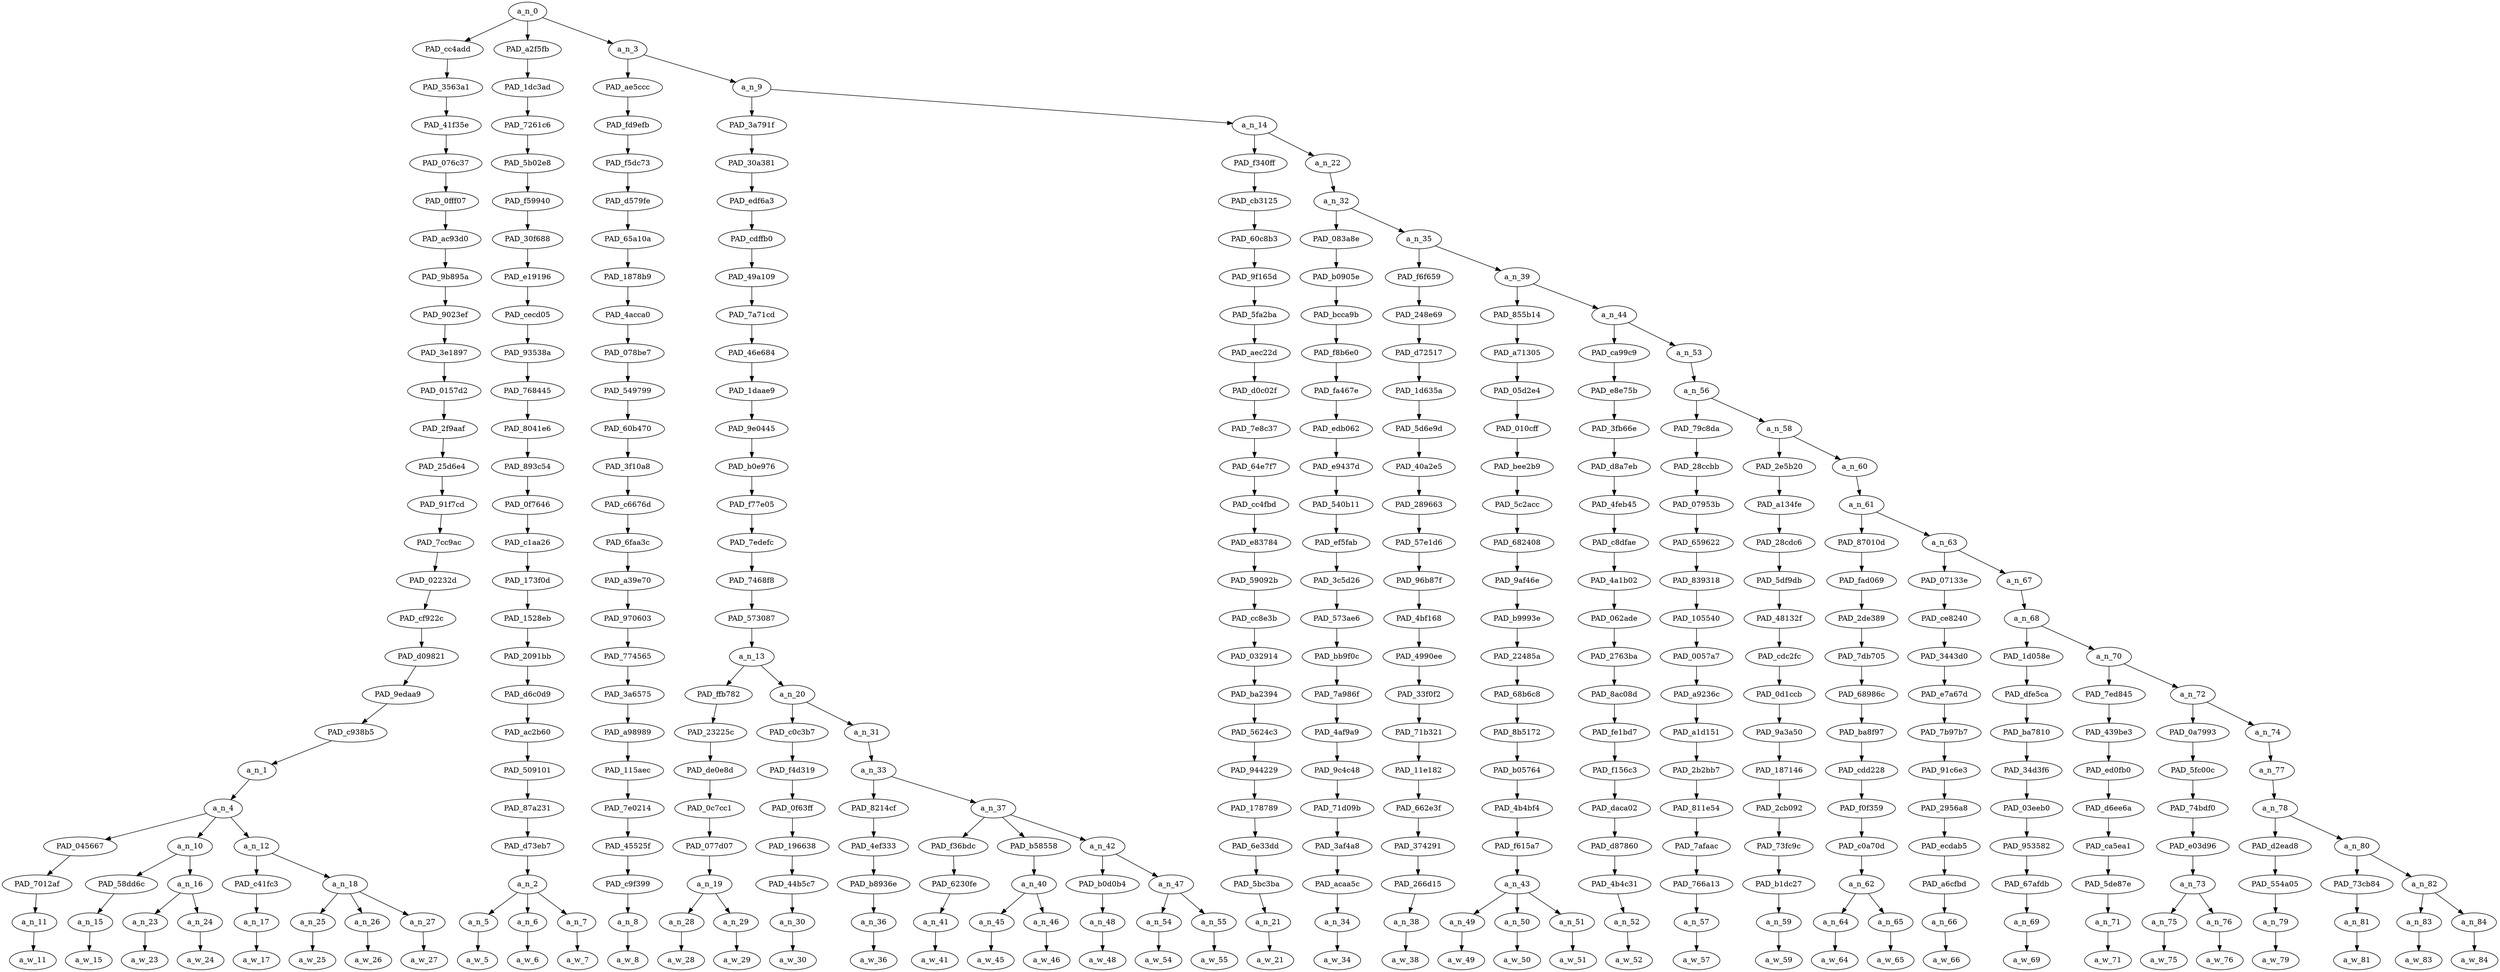 strict digraph "" {
	a_n_0	[div_dir=1,
		index=0,
		level=25,
		pos="8.897217644585504,25!",
		text_span="[0, 1, 2, 3, 4, 5, 6, 7, 8, 9, 10, 11, 12, 13, 14, 15, 16, 17, 18, 19, 20, 21, 22, 23, 24, 25, 26, 27, 28, 29, 30, 31, 32, 33, 34, \
35, 36, 37, 38, 39, 40, 41]",
		value=1.00000001];
	PAD_cc4add	[div_dir=-1,
		index=0,
		level=24,
		pos="2.9166666666666665,24!",
		text_span="[0, 1, 2, 3, 4, 5, 6, 7]",
		value=0.19697648];
	a_n_0 -> PAD_cc4add;
	PAD_a2f5fb	[div_dir=1,
		index=1,
		level=24,
		pos="9.0,24!",
		text_span="[8, 9, 10]",
		value=0.07259971];
	a_n_0 -> PAD_a2f5fb;
	a_n_3	[div_dir=1,
		index=2,
		level=24,
		pos="14.774986267089844,24!",
		text_span="[11, 12, 13, 14, 15, 16, 17, 18, 19, 20, 21, 22, 23, 24, 25, 26, 27, 28, 29, 30, 31, 32, 33, 34, 35, 36, 37, 38, 39, 40, 41]",
		value=0.73029677];
	a_n_0 -> a_n_3;
	PAD_3563a1	[div_dir=-1,
		index=0,
		level=23,
		pos="2.9166666666666665,23!",
		text_span="[0, 1, 2, 3, 4, 5, 6, 7]",
		value=0.19697648];
	PAD_cc4add -> PAD_3563a1;
	PAD_41f35e	[div_dir=-1,
		index=0,
		level=22,
		pos="2.9166666666666665,22!",
		text_span="[0, 1, 2, 3, 4, 5, 6, 7]",
		value=0.19697648];
	PAD_3563a1 -> PAD_41f35e;
	PAD_076c37	[div_dir=-1,
		index=0,
		level=21,
		pos="2.9166666666666665,21!",
		text_span="[0, 1, 2, 3, 4, 5, 6, 7]",
		value=0.19697648];
	PAD_41f35e -> PAD_076c37;
	PAD_0fff07	[div_dir=-1,
		index=0,
		level=20,
		pos="2.9166666666666665,20!",
		text_span="[0, 1, 2, 3, 4, 5, 6, 7]",
		value=0.19697648];
	PAD_076c37 -> PAD_0fff07;
	PAD_ac93d0	[div_dir=-1,
		index=0,
		level=19,
		pos="2.9166666666666665,19!",
		text_span="[0, 1, 2, 3, 4, 5, 6, 7]",
		value=0.19697648];
	PAD_0fff07 -> PAD_ac93d0;
	PAD_9b895a	[div_dir=-1,
		index=0,
		level=18,
		pos="2.9166666666666665,18!",
		text_span="[0, 1, 2, 3, 4, 5, 6, 7]",
		value=0.19697648];
	PAD_ac93d0 -> PAD_9b895a;
	PAD_9023ef	[div_dir=-1,
		index=0,
		level=17,
		pos="2.9166666666666665,17!",
		text_span="[0, 1, 2, 3, 4, 5, 6, 7]",
		value=0.19697648];
	PAD_9b895a -> PAD_9023ef;
	PAD_3e1897	[div_dir=-1,
		index=0,
		level=16,
		pos="2.9166666666666665,16!",
		text_span="[0, 1, 2, 3, 4, 5, 6, 7]",
		value=0.19697648];
	PAD_9023ef -> PAD_3e1897;
	PAD_0157d2	[div_dir=-1,
		index=0,
		level=15,
		pos="2.9166666666666665,15!",
		text_span="[0, 1, 2, 3, 4, 5, 6, 7]",
		value=0.19697648];
	PAD_3e1897 -> PAD_0157d2;
	PAD_2f9aaf	[div_dir=-1,
		index=0,
		level=14,
		pos="2.9166666666666665,14!",
		text_span="[0, 1, 2, 3, 4, 5, 6, 7]",
		value=0.19697648];
	PAD_0157d2 -> PAD_2f9aaf;
	PAD_25d6e4	[div_dir=-1,
		index=0,
		level=13,
		pos="2.9166666666666665,13!",
		text_span="[0, 1, 2, 3, 4, 5, 6, 7]",
		value=0.19697648];
	PAD_2f9aaf -> PAD_25d6e4;
	PAD_91f7cd	[div_dir=-1,
		index=0,
		level=12,
		pos="2.9166666666666665,12!",
		text_span="[0, 1, 2, 3, 4, 5, 6, 7]",
		value=0.19697648];
	PAD_25d6e4 -> PAD_91f7cd;
	PAD_7cc9ac	[div_dir=-1,
		index=0,
		level=11,
		pos="2.9166666666666665,11!",
		text_span="[0, 1, 2, 3, 4, 5, 6, 7]",
		value=0.19697648];
	PAD_91f7cd -> PAD_7cc9ac;
	PAD_02232d	[div_dir=-1,
		index=0,
		level=10,
		pos="2.9166666666666665,10!",
		text_span="[0, 1, 2, 3, 4, 5, 6, 7]",
		value=0.19697648];
	PAD_7cc9ac -> PAD_02232d;
	PAD_cf922c	[div_dir=-1,
		index=0,
		level=9,
		pos="2.9166666666666665,9!",
		text_span="[0, 1, 2, 3, 4, 5, 6, 7]",
		value=0.19697648];
	PAD_02232d -> PAD_cf922c;
	PAD_d09821	[div_dir=-1,
		index=0,
		level=8,
		pos="2.9166666666666665,8!",
		text_span="[0, 1, 2, 3, 4, 5, 6, 7]",
		value=0.19697648];
	PAD_cf922c -> PAD_d09821;
	PAD_9edaa9	[div_dir=-1,
		index=0,
		level=7,
		pos="2.9166666666666665,7!",
		text_span="[0, 1, 2, 3, 4, 5, 6, 7]",
		value=0.19697648];
	PAD_d09821 -> PAD_9edaa9;
	PAD_c938b5	[div_dir=-1,
		index=0,
		level=6,
		pos="2.9166666666666665,6!",
		text_span="[0, 1, 2, 3, 4, 5, 6, 7]",
		value=0.19697648];
	PAD_9edaa9 -> PAD_c938b5;
	a_n_1	[div_dir=-1,
		index=0,
		level=5,
		pos="2.9166666666666665,5!",
		text_span="[0, 1, 2, 3, 4, 5, 6, 7]",
		value=0.19697648];
	PAD_c938b5 -> a_n_1;
	a_n_4	[div_dir=-1,
		index=0,
		level=4,
		pos="2.9166666666666665,4!",
		text_span="[0, 1, 2, 3, 4, 5, 6, 7]",
		value=0.19693429];
	a_n_1 -> a_n_4;
	PAD_045667	[div_dir=-1,
		index=1,
		level=3,
		pos="3.0,3!",
		text_span="[3]",
		value=0.01953128];
	a_n_4 -> PAD_045667;
	a_n_10	[div_dir=1,
		index=0,
		level=3,
		pos="0.75,3!",
		text_span="[0, 1, 2]",
		value=0.06286703];
	a_n_4 -> a_n_10;
	a_n_12	[div_dir=-1,
		index=2,
		level=3,
		pos="5.0,3!",
		text_span="[4, 5, 6, 7]",
		value=0.11449379];
	a_n_4 -> a_n_12;
	PAD_7012af	[div_dir=-1,
		index=2,
		level=2,
		pos="3.0,2!",
		text_span="[3]",
		value=0.01953128];
	PAD_045667 -> PAD_7012af;
	a_n_11	[div_dir=-1,
		index=3,
		level=1,
		pos="3.0,1!",
		text_span="[3]",
		value=0.01953128];
	PAD_7012af -> a_n_11;
	a_w_11	[div_dir=0,
		index=3,
		level=0,
		pos="3,0!",
		text_span="[3]",
		value=and];
	a_n_11 -> a_w_11;
	PAD_58dd6c	[div_dir=1,
		index=0,
		level=2,
		pos="0.0,2!",
		text_span="[0]",
		value=0.02277189];
	a_n_10 -> PAD_58dd6c;
	a_n_16	[div_dir=-1,
		index=1,
		level=2,
		pos="1.5,2!",
		text_span="[1, 2]",
		value=0.04006332];
	a_n_10 -> a_n_16;
	a_n_15	[div_dir=1,
		index=0,
		level=1,
		pos="0.0,1!",
		text_span="[0]",
		value=0.02277189];
	PAD_58dd6c -> a_n_15;
	a_w_15	[div_dir=0,
		index=0,
		level=0,
		pos="0,0!",
		text_span="[0]",
		value=lesson];
	a_n_15 -> a_w_15;
	a_n_23	[div_dir=-1,
		index=1,
		level=1,
		pos="1.0,1!",
		text_span="[1]",
		value=0.02008696];
	a_n_16 -> a_n_23;
	a_n_24	[div_dir=-1,
		index=2,
		level=1,
		pos="2.0,1!",
		text_span="[2]",
		value=0.01993506];
	a_n_16 -> a_n_24;
	a_w_23	[div_dir=0,
		index=1,
		level=0,
		pos="1,0!",
		text_span="[1]",
		value=in];
	a_n_23 -> a_w_23;
	a_w_24	[div_dir=0,
		index=2,
		level=0,
		pos="2,0!",
		text_span="[2]",
		value=power];
	a_n_24 -> a_w_24;
	PAD_c41fc3	[div_dir=1,
		index=3,
		level=2,
		pos="4.0,2!",
		text_span="[4]",
		value=0.02119275];
	a_n_12 -> PAD_c41fc3;
	a_n_18	[div_dir=-1,
		index=4,
		level=2,
		pos="6.0,2!",
		text_span="[5, 6, 7]",
		value=0.09321962];
	a_n_12 -> a_n_18;
	a_n_17	[div_dir=1,
		index=4,
		level=1,
		pos="4.0,1!",
		text_span="[4]",
		value=0.02119275];
	PAD_c41fc3 -> a_n_17;
	a_w_17	[div_dir=0,
		index=4,
		level=0,
		pos="4,0!",
		text_span="[4]",
		value=control];
	a_n_17 -> a_w_17;
	a_n_25	[div_dir=-1,
		index=5,
		level=1,
		pos="5.0,1!",
		text_span="[5]",
		value=0.02951671];
	a_n_18 -> a_n_25;
	a_n_26	[div_dir=-1,
		index=6,
		level=1,
		pos="6.0,1!",
		text_span="[6]",
		value=0.03491456];
	a_n_18 -> a_n_26;
	a_n_27	[div_dir=-1,
		index=7,
		level=1,
		pos="7.0,1!",
		text_span="[7]",
		value=0.02864981];
	a_n_18 -> a_n_27;
	a_w_25	[div_dir=0,
		index=5,
		level=0,
		pos="5,0!",
		text_span="[5]",
		value=verbal];
	a_n_25 -> a_w_25;
	a_w_26	[div_dir=0,
		index=6,
		level=0,
		pos="6,0!",
		text_span="[6]",
		value=domestic];
	a_n_26 -> a_w_26;
	a_w_27	[div_dir=0,
		index=7,
		level=0,
		pos="7,0!",
		text_span="[7]",
		value=violence];
	a_n_27 -> a_w_27;
	PAD_1dc3ad	[div_dir=1,
		index=1,
		level=23,
		pos="9.0,23!",
		text_span="[8, 9, 10]",
		value=0.07259971];
	PAD_a2f5fb -> PAD_1dc3ad;
	PAD_7261c6	[div_dir=1,
		index=1,
		level=22,
		pos="9.0,22!",
		text_span="[8, 9, 10]",
		value=0.07259971];
	PAD_1dc3ad -> PAD_7261c6;
	PAD_5b02e8	[div_dir=1,
		index=1,
		level=21,
		pos="9.0,21!",
		text_span="[8, 9, 10]",
		value=0.07259971];
	PAD_7261c6 -> PAD_5b02e8;
	PAD_f59940	[div_dir=1,
		index=1,
		level=20,
		pos="9.0,20!",
		text_span="[8, 9, 10]",
		value=0.07259971];
	PAD_5b02e8 -> PAD_f59940;
	PAD_30f688	[div_dir=1,
		index=1,
		level=19,
		pos="9.0,19!",
		text_span="[8, 9, 10]",
		value=0.07259971];
	PAD_f59940 -> PAD_30f688;
	PAD_e19196	[div_dir=1,
		index=1,
		level=18,
		pos="9.0,18!",
		text_span="[8, 9, 10]",
		value=0.07259971];
	PAD_30f688 -> PAD_e19196;
	PAD_cecd05	[div_dir=1,
		index=1,
		level=17,
		pos="9.0,17!",
		text_span="[8, 9, 10]",
		value=0.07259971];
	PAD_e19196 -> PAD_cecd05;
	PAD_93538a	[div_dir=1,
		index=1,
		level=16,
		pos="9.0,16!",
		text_span="[8, 9, 10]",
		value=0.07259971];
	PAD_cecd05 -> PAD_93538a;
	PAD_768445	[div_dir=1,
		index=1,
		level=15,
		pos="9.0,15!",
		text_span="[8, 9, 10]",
		value=0.07259971];
	PAD_93538a -> PAD_768445;
	PAD_8041e6	[div_dir=1,
		index=1,
		level=14,
		pos="9.0,14!",
		text_span="[8, 9, 10]",
		value=0.07259971];
	PAD_768445 -> PAD_8041e6;
	PAD_893c54	[div_dir=1,
		index=1,
		level=13,
		pos="9.0,13!",
		text_span="[8, 9, 10]",
		value=0.07259971];
	PAD_8041e6 -> PAD_893c54;
	PAD_0f7646	[div_dir=1,
		index=1,
		level=12,
		pos="9.0,12!",
		text_span="[8, 9, 10]",
		value=0.07259971];
	PAD_893c54 -> PAD_0f7646;
	PAD_c1aa26	[div_dir=1,
		index=1,
		level=11,
		pos="9.0,11!",
		text_span="[8, 9, 10]",
		value=0.07259971];
	PAD_0f7646 -> PAD_c1aa26;
	PAD_173f0d	[div_dir=1,
		index=1,
		level=10,
		pos="9.0,10!",
		text_span="[8, 9, 10]",
		value=0.07259971];
	PAD_c1aa26 -> PAD_173f0d;
	PAD_1528eb	[div_dir=1,
		index=1,
		level=9,
		pos="9.0,9!",
		text_span="[8, 9, 10]",
		value=0.07259971];
	PAD_173f0d -> PAD_1528eb;
	PAD_2091bb	[div_dir=1,
		index=1,
		level=8,
		pos="9.0,8!",
		text_span="[8, 9, 10]",
		value=0.07259971];
	PAD_1528eb -> PAD_2091bb;
	PAD_d6c0d9	[div_dir=1,
		index=1,
		level=7,
		pos="9.0,7!",
		text_span="[8, 9, 10]",
		value=0.07259971];
	PAD_2091bb -> PAD_d6c0d9;
	PAD_ac2b60	[div_dir=1,
		index=1,
		level=6,
		pos="9.0,6!",
		text_span="[8, 9, 10]",
		value=0.07259971];
	PAD_d6c0d9 -> PAD_ac2b60;
	PAD_509101	[div_dir=1,
		index=1,
		level=5,
		pos="9.0,5!",
		text_span="[8, 9, 10]",
		value=0.07259971];
	PAD_ac2b60 -> PAD_509101;
	PAD_87a231	[div_dir=1,
		index=1,
		level=4,
		pos="9.0,4!",
		text_span="[8, 9, 10]",
		value=0.07259971];
	PAD_509101 -> PAD_87a231;
	PAD_d73eb7	[div_dir=1,
		index=3,
		level=3,
		pos="9.0,3!",
		text_span="[8, 9, 10]",
		value=0.07259971];
	PAD_87a231 -> PAD_d73eb7;
	a_n_2	[div_dir=1,
		index=5,
		level=2,
		pos="9.0,2!",
		text_span="[8, 9, 10]",
		value=0.07259971];
	PAD_d73eb7 -> a_n_2;
	a_n_5	[div_dir=1,
		index=8,
		level=1,
		pos="8.0,1!",
		text_span="[8]",
		value=0.01730900];
	a_n_2 -> a_n_5;
	a_n_6	[div_dir=1,
		index=9,
		level=1,
		pos="9.0,1!",
		text_span="[9]",
		value=0.02674917];
	a_n_2 -> a_n_6;
	a_n_7	[div_dir=1,
		index=10,
		level=1,
		pos="10.0,1!",
		text_span="[10]",
		value=0.02847953];
	a_n_2 -> a_n_7;
	a_w_5	[div_dir=0,
		index=8,
		level=0,
		pos="8,0!",
		text_span="[8]",
		value=this];
	a_n_5 -> a_w_5;
	a_w_6	[div_dir=0,
		index=9,
		level=0,
		pos="9,0!",
		text_span="[9]",
		value=morning];
	a_n_6 -> a_w_6;
	a_w_7	[div_dir=0,
		index=10,
		level=0,
		pos="10,0!",
		text_span="[10]",
		value=joe];
	a_n_7 -> a_w_7;
	PAD_ae5ccc	[div_dir=1,
		index=2,
		level=23,
		pos="11.0,23!",
		text_span="[11]",
		value=0.02081909];
	a_n_3 -> PAD_ae5ccc;
	a_n_9	[div_dir=1,
		index=3,
		level=23,
		pos="18.549972534179688,23!",
		text_span="[12, 13, 14, 15, 16, 17, 18, 19, 20, 21, 22, 23, 24, 25, 26, 27, 28, 29, 30, 31, 32, 33, 34, 35, 36, 37, 38, 39, 40, 41]",
		value=0.70932704];
	a_n_3 -> a_n_9;
	PAD_fd9efb	[div_dir=1,
		index=2,
		level=22,
		pos="11.0,22!",
		text_span="[11]",
		value=0.02081909];
	PAD_ae5ccc -> PAD_fd9efb;
	PAD_f5dc73	[div_dir=1,
		index=2,
		level=21,
		pos="11.0,21!",
		text_span="[11]",
		value=0.02081909];
	PAD_fd9efb -> PAD_f5dc73;
	PAD_d579fe	[div_dir=1,
		index=2,
		level=20,
		pos="11.0,20!",
		text_span="[11]",
		value=0.02081909];
	PAD_f5dc73 -> PAD_d579fe;
	PAD_65a10a	[div_dir=1,
		index=2,
		level=19,
		pos="11.0,19!",
		text_span="[11]",
		value=0.02081909];
	PAD_d579fe -> PAD_65a10a;
	PAD_1878b9	[div_dir=1,
		index=2,
		level=18,
		pos="11.0,18!",
		text_span="[11]",
		value=0.02081909];
	PAD_65a10a -> PAD_1878b9;
	PAD_4acca0	[div_dir=1,
		index=2,
		level=17,
		pos="11.0,17!",
		text_span="[11]",
		value=0.02081909];
	PAD_1878b9 -> PAD_4acca0;
	PAD_078be7	[div_dir=1,
		index=2,
		level=16,
		pos="11.0,16!",
		text_span="[11]",
		value=0.02081909];
	PAD_4acca0 -> PAD_078be7;
	PAD_549799	[div_dir=1,
		index=2,
		level=15,
		pos="11.0,15!",
		text_span="[11]",
		value=0.02081909];
	PAD_078be7 -> PAD_549799;
	PAD_60b470	[div_dir=1,
		index=2,
		level=14,
		pos="11.0,14!",
		text_span="[11]",
		value=0.02081909];
	PAD_549799 -> PAD_60b470;
	PAD_3f10a8	[div_dir=1,
		index=2,
		level=13,
		pos="11.0,13!",
		text_span="[11]",
		value=0.02081909];
	PAD_60b470 -> PAD_3f10a8;
	PAD_c6676d	[div_dir=1,
		index=2,
		level=12,
		pos="11.0,12!",
		text_span="[11]",
		value=0.02081909];
	PAD_3f10a8 -> PAD_c6676d;
	PAD_6faa3c	[div_dir=1,
		index=2,
		level=11,
		pos="11.0,11!",
		text_span="[11]",
		value=0.02081909];
	PAD_c6676d -> PAD_6faa3c;
	PAD_a39e70	[div_dir=1,
		index=2,
		level=10,
		pos="11.0,10!",
		text_span="[11]",
		value=0.02081909];
	PAD_6faa3c -> PAD_a39e70;
	PAD_970603	[div_dir=1,
		index=2,
		level=9,
		pos="11.0,9!",
		text_span="[11]",
		value=0.02081909];
	PAD_a39e70 -> PAD_970603;
	PAD_774565	[div_dir=1,
		index=2,
		level=8,
		pos="11.0,8!",
		text_span="[11]",
		value=0.02081909];
	PAD_970603 -> PAD_774565;
	PAD_3a6575	[div_dir=1,
		index=2,
		level=7,
		pos="11.0,7!",
		text_span="[11]",
		value=0.02081909];
	PAD_774565 -> PAD_3a6575;
	PAD_a98989	[div_dir=1,
		index=2,
		level=6,
		pos="11.0,6!",
		text_span="[11]",
		value=0.02081909];
	PAD_3a6575 -> PAD_a98989;
	PAD_115aec	[div_dir=1,
		index=2,
		level=5,
		pos="11.0,5!",
		text_span="[11]",
		value=0.02081909];
	PAD_a98989 -> PAD_115aec;
	PAD_7e0214	[div_dir=1,
		index=2,
		level=4,
		pos="11.0,4!",
		text_span="[11]",
		value=0.02081909];
	PAD_115aec -> PAD_7e0214;
	PAD_45525f	[div_dir=1,
		index=4,
		level=3,
		pos="11.0,3!",
		text_span="[11]",
		value=0.02081909];
	PAD_7e0214 -> PAD_45525f;
	PAD_c9f399	[div_dir=1,
		index=6,
		level=2,
		pos="11.0,2!",
		text_span="[11]",
		value=0.02081909];
	PAD_45525f -> PAD_c9f399;
	a_n_8	[div_dir=1,
		index=11,
		level=1,
		pos="11.0,1!",
		text_span="[11]",
		value=0.02081909];
	PAD_c9f399 -> a_n_8;
	a_w_8	[div_dir=0,
		index=11,
		level=0,
		pos="11,0!",
		text_span="[11]",
		value=demonstrated];
	a_n_8 -> a_w_8;
	PAD_3a791f	[div_dir=1,
		index=3,
		level=22,
		pos="13.90625,22!",
		text_span="[12, 13, 14, 15, 16, 17, 18, 19, 20, 21]",
		value=0.26189450];
	a_n_9 -> PAD_3a791f;
	a_n_14	[div_dir=1,
		index=4,
		level=22,
		pos="23.193695068359375,22!",
		text_span="[22, 23, 24, 25, 26, 27, 28, 29, 30, 31, 32, 33, 34, 35, 36, 37, 38, 39, 40, 41]",
		value=0.44728560];
	a_n_9 -> a_n_14;
	PAD_30a381	[div_dir=1,
		index=3,
		level=21,
		pos="13.90625,21!",
		text_span="[12, 13, 14, 15, 16, 17, 18, 19, 20, 21]",
		value=0.26189450];
	PAD_3a791f -> PAD_30a381;
	PAD_edf6a3	[div_dir=1,
		index=3,
		level=20,
		pos="13.90625,20!",
		text_span="[12, 13, 14, 15, 16, 17, 18, 19, 20, 21]",
		value=0.26189450];
	PAD_30a381 -> PAD_edf6a3;
	PAD_cdffb0	[div_dir=1,
		index=3,
		level=19,
		pos="13.90625,19!",
		text_span="[12, 13, 14, 15, 16, 17, 18, 19, 20, 21]",
		value=0.26189450];
	PAD_edf6a3 -> PAD_cdffb0;
	PAD_49a109	[div_dir=1,
		index=3,
		level=18,
		pos="13.90625,18!",
		text_span="[12, 13, 14, 15, 16, 17, 18, 19, 20, 21]",
		value=0.26189450];
	PAD_cdffb0 -> PAD_49a109;
	PAD_7a71cd	[div_dir=1,
		index=3,
		level=17,
		pos="13.90625,17!",
		text_span="[12, 13, 14, 15, 16, 17, 18, 19, 20, 21]",
		value=0.26189450];
	PAD_49a109 -> PAD_7a71cd;
	PAD_46e684	[div_dir=1,
		index=3,
		level=16,
		pos="13.90625,16!",
		text_span="[12, 13, 14, 15, 16, 17, 18, 19, 20, 21]",
		value=0.26189450];
	PAD_7a71cd -> PAD_46e684;
	PAD_1daae9	[div_dir=1,
		index=3,
		level=15,
		pos="13.90625,15!",
		text_span="[12, 13, 14, 15, 16, 17, 18, 19, 20, 21]",
		value=0.26189450];
	PAD_46e684 -> PAD_1daae9;
	PAD_9e0445	[div_dir=1,
		index=3,
		level=14,
		pos="13.90625,14!",
		text_span="[12, 13, 14, 15, 16, 17, 18, 19, 20, 21]",
		value=0.26189450];
	PAD_1daae9 -> PAD_9e0445;
	PAD_b0e976	[div_dir=1,
		index=3,
		level=13,
		pos="13.90625,13!",
		text_span="[12, 13, 14, 15, 16, 17, 18, 19, 20, 21]",
		value=0.26189450];
	PAD_9e0445 -> PAD_b0e976;
	PAD_f77e05	[div_dir=1,
		index=3,
		level=12,
		pos="13.90625,12!",
		text_span="[12, 13, 14, 15, 16, 17, 18, 19, 20, 21]",
		value=0.26189450];
	PAD_b0e976 -> PAD_f77e05;
	PAD_7edefc	[div_dir=1,
		index=3,
		level=11,
		pos="13.90625,11!",
		text_span="[12, 13, 14, 15, 16, 17, 18, 19, 20, 21]",
		value=0.26189450];
	PAD_f77e05 -> PAD_7edefc;
	PAD_7468f8	[div_dir=1,
		index=3,
		level=10,
		pos="13.90625,10!",
		text_span="[12, 13, 14, 15, 16, 17, 18, 19, 20, 21]",
		value=0.26189450];
	PAD_7edefc -> PAD_7468f8;
	PAD_573087	[div_dir=1,
		index=3,
		level=9,
		pos="13.90625,9!",
		text_span="[12, 13, 14, 15, 16, 17, 18, 19, 20, 21]",
		value=0.26189450];
	PAD_7468f8 -> PAD_573087;
	a_n_13	[div_dir=1,
		index=3,
		level=8,
		pos="13.90625,8!",
		text_span="[12, 13, 14, 15, 16, 17, 18, 19, 20, 21]",
		value=0.26189450];
	PAD_573087 -> a_n_13;
	PAD_ffb782	[div_dir=-1,
		index=3,
		level=7,
		pos="12.5,7!",
		text_span="[12, 13]",
		value=0.04366005];
	a_n_13 -> PAD_ffb782;
	a_n_20	[div_dir=1,
		index=4,
		level=7,
		pos="15.3125,7!",
		text_span="[14, 15, 16, 17, 18, 19, 20, 21]",
		value=0.21798992];
	a_n_13 -> a_n_20;
	PAD_23225c	[div_dir=-1,
		index=3,
		level=6,
		pos="12.5,6!",
		text_span="[12, 13]",
		value=0.04366005];
	PAD_ffb782 -> PAD_23225c;
	PAD_de0e8d	[div_dir=-1,
		index=3,
		level=5,
		pos="12.5,5!",
		text_span="[12, 13]",
		value=0.04366005];
	PAD_23225c -> PAD_de0e8d;
	PAD_0c7cc1	[div_dir=-1,
		index=3,
		level=4,
		pos="12.5,4!",
		text_span="[12, 13]",
		value=0.04366005];
	PAD_de0e8d -> PAD_0c7cc1;
	PAD_077d07	[div_dir=-1,
		index=5,
		level=3,
		pos="12.5,3!",
		text_span="[12, 13]",
		value=0.04366005];
	PAD_0c7cc1 -> PAD_077d07;
	a_n_19	[div_dir=-1,
		index=7,
		level=2,
		pos="12.5,2!",
		text_span="[12, 13]",
		value=0.04366005];
	PAD_077d07 -> a_n_19;
	a_n_28	[div_dir=1,
		index=12,
		level=1,
		pos="12.0,1!",
		text_span="[12]",
		value=0.02032822];
	a_n_19 -> a_n_28;
	a_n_29	[div_dir=-1,
		index=13,
		level=1,
		pos="13.0,1!",
		text_span="[13]",
		value=0.02331891];
	a_n_19 -> a_n_29;
	a_w_28	[div_dir=0,
		index=12,
		level=0,
		pos="12,0!",
		text_span="[12]",
		value=classic];
	a_n_28 -> a_w_28;
	a_w_29	[div_dir=0,
		index=13,
		level=0,
		pos="13,0!",
		text_span="[13]",
		value=behaviors];
	a_n_29 -> a_w_29;
	PAD_c0c3b7	[div_dir=1,
		index=4,
		level=6,
		pos="14.0,6!",
		text_span="[14]",
		value=0.01574231];
	a_n_20 -> PAD_c0c3b7;
	a_n_31	[div_dir=1,
		index=5,
		level=6,
		pos="16.625,6!",
		text_span="[15, 16, 17, 18, 19, 20, 21]",
		value=0.20197159];
	a_n_20 -> a_n_31;
	PAD_f4d319	[div_dir=1,
		index=4,
		level=5,
		pos="14.0,5!",
		text_span="[14]",
		value=0.01574231];
	PAD_c0c3b7 -> PAD_f4d319;
	PAD_0f63ff	[div_dir=1,
		index=4,
		level=4,
		pos="14.0,4!",
		text_span="[14]",
		value=0.01574231];
	PAD_f4d319 -> PAD_0f63ff;
	PAD_196638	[div_dir=1,
		index=6,
		level=3,
		pos="14.0,3!",
		text_span="[14]",
		value=0.01574231];
	PAD_0f63ff -> PAD_196638;
	PAD_44b5c7	[div_dir=1,
		index=8,
		level=2,
		pos="14.0,2!",
		text_span="[14]",
		value=0.01574231];
	PAD_196638 -> PAD_44b5c7;
	a_n_30	[div_dir=1,
		index=14,
		level=1,
		pos="14.0,1!",
		text_span="[14]",
		value=0.01574231];
	PAD_44b5c7 -> a_n_30;
	a_w_30	[div_dir=0,
		index=14,
		level=0,
		pos="14,0!",
		text_span="[14]",
		value=of];
	a_n_30 -> a_w_30;
	a_n_33	[div_dir=1,
		index=5,
		level=5,
		pos="16.625,5!",
		text_span="[15, 16, 17, 18, 19, 20, 21]",
		value=0.20168859];
	a_n_31 -> a_n_33;
	PAD_8214cf	[div_dir=1,
		index=5,
		level=4,
		pos="15.0,4!",
		text_span="[15]",
		value=0.02324799];
	a_n_33 -> PAD_8214cf;
	a_n_37	[div_dir=1,
		index=6,
		level=4,
		pos="18.25,4!",
		text_span="[16, 17, 18, 19, 20, 21]",
		value=0.17815760];
	a_n_33 -> a_n_37;
	PAD_4ef333	[div_dir=1,
		index=7,
		level=3,
		pos="15.0,3!",
		text_span="[15]",
		value=0.02324799];
	PAD_8214cf -> PAD_4ef333;
	PAD_b8936e	[div_dir=1,
		index=9,
		level=2,
		pos="15.0,2!",
		text_span="[15]",
		value=0.02324799];
	PAD_4ef333 -> PAD_b8936e;
	a_n_36	[div_dir=1,
		index=15,
		level=1,
		pos="15.0,1!",
		text_span="[15]",
		value=0.02324799];
	PAD_b8936e -> a_n_36;
	a_w_36	[div_dir=0,
		index=15,
		level=0,
		pos="15,0!",
		text_span="[15]",
		value=enabling];
	a_n_36 -> a_w_36;
	PAD_f36bdc	[div_dir=1,
		index=9,
		level=3,
		pos="18.0,3!",
		text_span="[18]",
		value=0.01781515];
	a_n_37 -> PAD_f36bdc;
	PAD_b58558	[div_dir=1,
		index=8,
		level=3,
		pos="16.5,3!",
		text_span="[16, 17]",
		value=0.05190678];
	a_n_37 -> PAD_b58558;
	a_n_42	[div_dir=1,
		index=10,
		level=3,
		pos="20.25,3!",
		text_span="[19, 20, 21]",
		value=0.10813687];
	a_n_37 -> a_n_42;
	PAD_6230fe	[div_dir=1,
		index=11,
		level=2,
		pos="18.0,2!",
		text_span="[18]",
		value=0.01781515];
	PAD_f36bdc -> PAD_6230fe;
	a_n_41	[div_dir=1,
		index=18,
		level=1,
		pos="18.0,1!",
		text_span="[18]",
		value=0.01781515];
	PAD_6230fe -> a_n_41;
	a_w_41	[div_dir=0,
		index=18,
		level=0,
		pos="18,0!",
		text_span="[18]",
		value=or];
	a_n_41 -> a_w_41;
	a_n_40	[div_dir=1,
		index=10,
		level=2,
		pos="16.5,2!",
		text_span="[16, 17]",
		value=0.05190678];
	PAD_b58558 -> a_n_40;
	a_n_45	[div_dir=1,
		index=16,
		level=1,
		pos="16.0,1!",
		text_span="[16]",
		value=0.02938437];
	a_n_40 -> a_n_45;
	a_n_46	[div_dir=1,
		index=17,
		level=1,
		pos="17.0,1!",
		text_span="[17]",
		value=0.02226987];
	a_n_40 -> a_n_46;
	a_w_45	[div_dir=0,
		index=16,
		level=0,
		pos="16,0!",
		text_span="[16]",
		value=family];
	a_n_45 -> a_w_45;
	a_w_46	[div_dir=0,
		index=17,
		level=0,
		pos="17,0!",
		text_span="[17]",
		value=members];
	a_n_46 -> a_w_46;
	PAD_b0d0b4	[div_dir=-1,
		index=13,
		level=2,
		pos="21.0,2!",
		text_span="[21]",
		value=0.03550632];
	a_n_42 -> PAD_b0d0b4;
	a_n_47	[div_dir=1,
		index=12,
		level=2,
		pos="19.5,2!",
		text_span="[19, 20]",
		value=0.07242293];
	a_n_42 -> a_n_47;
	a_n_48	[div_dir=-1,
		index=21,
		level=1,
		pos="21.0,1!",
		text_span="[21]",
		value=0.03550632];
	PAD_b0d0b4 -> a_n_48;
	a_w_48	[div_dir=0,
		index=21,
		level=0,
		pos="21,0!",
		text_span="[21]",
		value=navarro];
	a_n_48 -> a_w_48;
	a_n_54	[div_dir=1,
		index=19,
		level=1,
		pos="19.0,1!",
		text_span="[19]",
		value=0.03275382];
	a_n_47 -> a_n_54;
	a_n_55	[div_dir=1,
		index=20,
		level=1,
		pos="20.0,1!",
		text_span="[20]",
		value=0.03942015];
	a_n_47 -> a_n_55;
	a_w_54	[div_dir=0,
		index=19,
		level=0,
		pos="19,0!",
		text_span="[19]",
		value=co];
	a_n_54 -> a_w_54;
	a_w_55	[div_dir=0,
		index=20,
		level=0,
		pos="20,0!",
		text_span="[20]",
		value=workers];
	a_n_55 -> a_w_55;
	PAD_f340ff	[div_dir=1,
		index=4,
		level=21,
		pos="22.0,21!",
		text_span="[22]",
		value=0.01879770];
	a_n_14 -> PAD_f340ff;
	a_n_22	[div_dir=-1,
		index=5,
		level=21,
		pos="24.38739013671875,21!",
		text_span="[23, 24, 25, 26, 27, 28, 29, 30, 31, 32, 33, 34, 35, 36, 37, 38, 39, 40, 41]",
		value=0.42848056];
	a_n_14 -> a_n_22;
	PAD_cb3125	[div_dir=1,
		index=4,
		level=20,
		pos="22.0,20!",
		text_span="[22]",
		value=0.01879770];
	PAD_f340ff -> PAD_cb3125;
	PAD_60c8b3	[div_dir=1,
		index=4,
		level=19,
		pos="22.0,19!",
		text_span="[22]",
		value=0.01879770];
	PAD_cb3125 -> PAD_60c8b3;
	PAD_9f165d	[div_dir=1,
		index=4,
		level=18,
		pos="22.0,18!",
		text_span="[22]",
		value=0.01879770];
	PAD_60c8b3 -> PAD_9f165d;
	PAD_5fa2ba	[div_dir=1,
		index=4,
		level=17,
		pos="22.0,17!",
		text_span="[22]",
		value=0.01879770];
	PAD_9f165d -> PAD_5fa2ba;
	PAD_aec22d	[div_dir=1,
		index=4,
		level=16,
		pos="22.0,16!",
		text_span="[22]",
		value=0.01879770];
	PAD_5fa2ba -> PAD_aec22d;
	PAD_d0c02f	[div_dir=1,
		index=4,
		level=15,
		pos="22.0,15!",
		text_span="[22]",
		value=0.01879770];
	PAD_aec22d -> PAD_d0c02f;
	PAD_7e8c37	[div_dir=1,
		index=4,
		level=14,
		pos="22.0,14!",
		text_span="[22]",
		value=0.01879770];
	PAD_d0c02f -> PAD_7e8c37;
	PAD_64e7f7	[div_dir=1,
		index=4,
		level=13,
		pos="22.0,13!",
		text_span="[22]",
		value=0.01879770];
	PAD_7e8c37 -> PAD_64e7f7;
	PAD_cc4fbd	[div_dir=1,
		index=4,
		level=12,
		pos="22.0,12!",
		text_span="[22]",
		value=0.01879770];
	PAD_64e7f7 -> PAD_cc4fbd;
	PAD_e83784	[div_dir=1,
		index=4,
		level=11,
		pos="22.0,11!",
		text_span="[22]",
		value=0.01879770];
	PAD_cc4fbd -> PAD_e83784;
	PAD_59092b	[div_dir=1,
		index=4,
		level=10,
		pos="22.0,10!",
		text_span="[22]",
		value=0.01879770];
	PAD_e83784 -> PAD_59092b;
	PAD_cc8e3b	[div_dir=1,
		index=4,
		level=9,
		pos="22.0,9!",
		text_span="[22]",
		value=0.01879770];
	PAD_59092b -> PAD_cc8e3b;
	PAD_032914	[div_dir=1,
		index=4,
		level=8,
		pos="22.0,8!",
		text_span="[22]",
		value=0.01879770];
	PAD_cc8e3b -> PAD_032914;
	PAD_ba2394	[div_dir=1,
		index=5,
		level=7,
		pos="22.0,7!",
		text_span="[22]",
		value=0.01879770];
	PAD_032914 -> PAD_ba2394;
	PAD_5624c3	[div_dir=1,
		index=6,
		level=6,
		pos="22.0,6!",
		text_span="[22]",
		value=0.01879770];
	PAD_ba2394 -> PAD_5624c3;
	PAD_944229	[div_dir=1,
		index=6,
		level=5,
		pos="22.0,5!",
		text_span="[22]",
		value=0.01879770];
	PAD_5624c3 -> PAD_944229;
	PAD_178789	[div_dir=1,
		index=7,
		level=4,
		pos="22.0,4!",
		text_span="[22]",
		value=0.01879770];
	PAD_944229 -> PAD_178789;
	PAD_6e33dd	[div_dir=1,
		index=11,
		level=3,
		pos="22.0,3!",
		text_span="[22]",
		value=0.01879770];
	PAD_178789 -> PAD_6e33dd;
	PAD_5bc3ba	[div_dir=1,
		index=14,
		level=2,
		pos="22.0,2!",
		text_span="[22]",
		value=0.01879770];
	PAD_6e33dd -> PAD_5bc3ba;
	a_n_21	[div_dir=1,
		index=22,
		level=1,
		pos="22.0,1!",
		text_span="[22]",
		value=0.01879770];
	PAD_5bc3ba -> a_n_21;
	a_w_21	[div_dir=0,
		index=22,
		level=0,
		pos="22,0!",
		text_span="[22]",
		value=continued];
	a_n_21 -> a_w_21;
	a_n_32	[div_dir=-1,
		index=5,
		level=20,
		pos="24.38739013671875,20!",
		text_span="[23, 24, 25, 26, 27, 28, 29, 30, 31, 32, 33, 34, 35, 36, 37, 38, 39, 40, 41]",
		value=0.42846273];
	a_n_22 -> a_n_32;
	PAD_083a8e	[div_dir=1,
		index=5,
		level=19,
		pos="23.0,19!",
		text_span="[23]",
		value=0.01693114];
	a_n_32 -> PAD_083a8e;
	a_n_35	[div_dir=-1,
		index=6,
		level=19,
		pos="25.7747802734375,19!",
		text_span="[24, 25, 26, 27, 28, 29, 30, 31, 32, 33, 34, 35, 36, 37, 38, 39, 40, 41]",
		value=0.41151377];
	a_n_32 -> a_n_35;
	PAD_b0905e	[div_dir=1,
		index=5,
		level=18,
		pos="23.0,18!",
		text_span="[23]",
		value=0.01693114];
	PAD_083a8e -> PAD_b0905e;
	PAD_bcca9b	[div_dir=1,
		index=5,
		level=17,
		pos="23.0,17!",
		text_span="[23]",
		value=0.01693114];
	PAD_b0905e -> PAD_bcca9b;
	PAD_f8b6e0	[div_dir=1,
		index=5,
		level=16,
		pos="23.0,16!",
		text_span="[23]",
		value=0.01693114];
	PAD_bcca9b -> PAD_f8b6e0;
	PAD_fa467e	[div_dir=1,
		index=5,
		level=15,
		pos="23.0,15!",
		text_span="[23]",
		value=0.01693114];
	PAD_f8b6e0 -> PAD_fa467e;
	PAD_edb062	[div_dir=1,
		index=5,
		level=14,
		pos="23.0,14!",
		text_span="[23]",
		value=0.01693114];
	PAD_fa467e -> PAD_edb062;
	PAD_e9437d	[div_dir=1,
		index=5,
		level=13,
		pos="23.0,13!",
		text_span="[23]",
		value=0.01693114];
	PAD_edb062 -> PAD_e9437d;
	PAD_540b11	[div_dir=1,
		index=5,
		level=12,
		pos="23.0,12!",
		text_span="[23]",
		value=0.01693114];
	PAD_e9437d -> PAD_540b11;
	PAD_ef5fab	[div_dir=1,
		index=5,
		level=11,
		pos="23.0,11!",
		text_span="[23]",
		value=0.01693114];
	PAD_540b11 -> PAD_ef5fab;
	PAD_3c5d26	[div_dir=1,
		index=5,
		level=10,
		pos="23.0,10!",
		text_span="[23]",
		value=0.01693114];
	PAD_ef5fab -> PAD_3c5d26;
	PAD_573ae6	[div_dir=1,
		index=5,
		level=9,
		pos="23.0,9!",
		text_span="[23]",
		value=0.01693114];
	PAD_3c5d26 -> PAD_573ae6;
	PAD_bb9f0c	[div_dir=1,
		index=5,
		level=8,
		pos="23.0,8!",
		text_span="[23]",
		value=0.01693114];
	PAD_573ae6 -> PAD_bb9f0c;
	PAD_7a986f	[div_dir=1,
		index=6,
		level=7,
		pos="23.0,7!",
		text_span="[23]",
		value=0.01693114];
	PAD_bb9f0c -> PAD_7a986f;
	PAD_4af9a9	[div_dir=1,
		index=7,
		level=6,
		pos="23.0,6!",
		text_span="[23]",
		value=0.01693114];
	PAD_7a986f -> PAD_4af9a9;
	PAD_9c4c48	[div_dir=1,
		index=7,
		level=5,
		pos="23.0,5!",
		text_span="[23]",
		value=0.01693114];
	PAD_4af9a9 -> PAD_9c4c48;
	PAD_71d09b	[div_dir=1,
		index=8,
		level=4,
		pos="23.0,4!",
		text_span="[23]",
		value=0.01693114];
	PAD_9c4c48 -> PAD_71d09b;
	PAD_3af4a8	[div_dir=1,
		index=12,
		level=3,
		pos="23.0,3!",
		text_span="[23]",
		value=0.01693114];
	PAD_71d09b -> PAD_3af4a8;
	PAD_acaa5c	[div_dir=1,
		index=15,
		level=2,
		pos="23.0,2!",
		text_span="[23]",
		value=0.01693114];
	PAD_3af4a8 -> PAD_acaa5c;
	a_n_34	[div_dir=1,
		index=23,
		level=1,
		pos="23.0,1!",
		text_span="[23]",
		value=0.01693114];
	PAD_acaa5c -> a_n_34;
	a_w_34	[div_dir=0,
		index=23,
		level=0,
		pos="23,0!",
		text_span="[23]",
		value=to];
	a_n_34 -> a_w_34;
	PAD_f6f659	[div_dir=-1,
		index=6,
		level=18,
		pos="24.0,18!",
		text_span="[24]",
		value=0.02940496];
	a_n_35 -> PAD_f6f659;
	a_n_39	[div_dir=-1,
		index=7,
		level=18,
		pos="27.549560546875,18!",
		text_span="[25, 26, 27, 28, 29, 30, 31, 32, 33, 34, 35, 36, 37, 38, 39, 40, 41]",
		value=0.38207988];
	a_n_35 -> a_n_39;
	PAD_248e69	[div_dir=-1,
		index=6,
		level=17,
		pos="24.0,17!",
		text_span="[24]",
		value=0.02940496];
	PAD_f6f659 -> PAD_248e69;
	PAD_d72517	[div_dir=-1,
		index=6,
		level=16,
		pos="24.0,16!",
		text_span="[24]",
		value=0.02940496];
	PAD_248e69 -> PAD_d72517;
	PAD_1d635a	[div_dir=-1,
		index=6,
		level=15,
		pos="24.0,15!",
		text_span="[24]",
		value=0.02940496];
	PAD_d72517 -> PAD_1d635a;
	PAD_5d6e9d	[div_dir=-1,
		index=6,
		level=14,
		pos="24.0,14!",
		text_span="[24]",
		value=0.02940496];
	PAD_1d635a -> PAD_5d6e9d;
	PAD_40a2e5	[div_dir=-1,
		index=6,
		level=13,
		pos="24.0,13!",
		text_span="[24]",
		value=0.02940496];
	PAD_5d6e9d -> PAD_40a2e5;
	PAD_289663	[div_dir=-1,
		index=6,
		level=12,
		pos="24.0,12!",
		text_span="[24]",
		value=0.02940496];
	PAD_40a2e5 -> PAD_289663;
	PAD_57e1d6	[div_dir=-1,
		index=6,
		level=11,
		pos="24.0,11!",
		text_span="[24]",
		value=0.02940496];
	PAD_289663 -> PAD_57e1d6;
	PAD_96b87f	[div_dir=-1,
		index=6,
		level=10,
		pos="24.0,10!",
		text_span="[24]",
		value=0.02940496];
	PAD_57e1d6 -> PAD_96b87f;
	PAD_4bf168	[div_dir=-1,
		index=6,
		level=9,
		pos="24.0,9!",
		text_span="[24]",
		value=0.02940496];
	PAD_96b87f -> PAD_4bf168;
	PAD_4990ee	[div_dir=-1,
		index=6,
		level=8,
		pos="24.0,8!",
		text_span="[24]",
		value=0.02940496];
	PAD_4bf168 -> PAD_4990ee;
	PAD_33f0f2	[div_dir=-1,
		index=7,
		level=7,
		pos="24.0,7!",
		text_span="[24]",
		value=0.02940496];
	PAD_4990ee -> PAD_33f0f2;
	PAD_71b321	[div_dir=-1,
		index=8,
		level=6,
		pos="24.0,6!",
		text_span="[24]",
		value=0.02940496];
	PAD_33f0f2 -> PAD_71b321;
	PAD_11e182	[div_dir=-1,
		index=8,
		level=5,
		pos="24.0,5!",
		text_span="[24]",
		value=0.02940496];
	PAD_71b321 -> PAD_11e182;
	PAD_662e3f	[div_dir=-1,
		index=9,
		level=4,
		pos="24.0,4!",
		text_span="[24]",
		value=0.02940496];
	PAD_11e182 -> PAD_662e3f;
	PAD_374291	[div_dir=-1,
		index=13,
		level=3,
		pos="24.0,3!",
		text_span="[24]",
		value=0.02940496];
	PAD_662e3f -> PAD_374291;
	PAD_266d15	[div_dir=-1,
		index=16,
		level=2,
		pos="24.0,2!",
		text_span="[24]",
		value=0.02940496];
	PAD_374291 -> PAD_266d15;
	a_n_38	[div_dir=-1,
		index=24,
		level=1,
		pos="24.0,1!",
		text_span="[24]",
		value=0.02940496];
	PAD_266d15 -> a_n_38;
	a_w_38	[div_dir=0,
		index=24,
		level=0,
		pos="24,0!",
		text_span="[24]",
		value=dismiss];
	a_n_38 -> a_w_38;
	PAD_855b14	[div_dir=-1,
		index=7,
		level=17,
		pos="26.0,17!",
		text_span="[25, 26, 27]",
		value=0.06757671];
	a_n_39 -> PAD_855b14;
	a_n_44	[div_dir=-1,
		index=8,
		level=17,
		pos="29.09912109375,17!",
		text_span="[28, 29, 30, 31, 32, 33, 34, 35, 36, 37, 38, 39, 40, 41]",
		value=0.31447343];
	a_n_39 -> a_n_44;
	PAD_a71305	[div_dir=-1,
		index=7,
		level=16,
		pos="26.0,16!",
		text_span="[25, 26, 27]",
		value=0.06757671];
	PAD_855b14 -> PAD_a71305;
	PAD_05d2e4	[div_dir=-1,
		index=7,
		level=15,
		pos="26.0,15!",
		text_span="[25, 26, 27]",
		value=0.06757671];
	PAD_a71305 -> PAD_05d2e4;
	PAD_010cff	[div_dir=-1,
		index=7,
		level=14,
		pos="26.0,14!",
		text_span="[25, 26, 27]",
		value=0.06757671];
	PAD_05d2e4 -> PAD_010cff;
	PAD_bee2b9	[div_dir=-1,
		index=7,
		level=13,
		pos="26.0,13!",
		text_span="[25, 26, 27]",
		value=0.06757671];
	PAD_010cff -> PAD_bee2b9;
	PAD_5c2acc	[div_dir=-1,
		index=7,
		level=12,
		pos="26.0,12!",
		text_span="[25, 26, 27]",
		value=0.06757671];
	PAD_bee2b9 -> PAD_5c2acc;
	PAD_682408	[div_dir=-1,
		index=7,
		level=11,
		pos="26.0,11!",
		text_span="[25, 26, 27]",
		value=0.06757671];
	PAD_5c2acc -> PAD_682408;
	PAD_9af46e	[div_dir=-1,
		index=7,
		level=10,
		pos="26.0,10!",
		text_span="[25, 26, 27]",
		value=0.06757671];
	PAD_682408 -> PAD_9af46e;
	PAD_b9993e	[div_dir=-1,
		index=7,
		level=9,
		pos="26.0,9!",
		text_span="[25, 26, 27]",
		value=0.06757671];
	PAD_9af46e -> PAD_b9993e;
	PAD_22485a	[div_dir=-1,
		index=7,
		level=8,
		pos="26.0,8!",
		text_span="[25, 26, 27]",
		value=0.06757671];
	PAD_b9993e -> PAD_22485a;
	PAD_68b6c8	[div_dir=-1,
		index=8,
		level=7,
		pos="26.0,7!",
		text_span="[25, 26, 27]",
		value=0.06757671];
	PAD_22485a -> PAD_68b6c8;
	PAD_8b5172	[div_dir=-1,
		index=9,
		level=6,
		pos="26.0,6!",
		text_span="[25, 26, 27]",
		value=0.06757671];
	PAD_68b6c8 -> PAD_8b5172;
	PAD_b05764	[div_dir=-1,
		index=9,
		level=5,
		pos="26.0,5!",
		text_span="[25, 26, 27]",
		value=0.06757671];
	PAD_8b5172 -> PAD_b05764;
	PAD_4b4bf4	[div_dir=-1,
		index=10,
		level=4,
		pos="26.0,4!",
		text_span="[25, 26, 27]",
		value=0.06757671];
	PAD_b05764 -> PAD_4b4bf4;
	PAD_f615a7	[div_dir=-1,
		index=14,
		level=3,
		pos="26.0,3!",
		text_span="[25, 26, 27]",
		value=0.06757671];
	PAD_4b4bf4 -> PAD_f615a7;
	a_n_43	[div_dir=-1,
		index=17,
		level=2,
		pos="26.0,2!",
		text_span="[25, 26, 27]",
		value=0.06757671];
	PAD_f615a7 -> a_n_43;
	a_n_49	[div_dir=-1,
		index=25,
		level=1,
		pos="25.0,1!",
		text_span="[25]",
		value=0.02344562];
	a_n_43 -> a_n_49;
	a_n_50	[div_dir=1,
		index=26,
		level=1,
		pos="26.0,1!",
		text_span="[26]",
		value=0.01704837];
	a_n_43 -> a_n_50;
	a_n_51	[div_dir=-1,
		index=27,
		level=1,
		pos="27.0,1!",
		text_span="[27]",
		value=0.02702934];
	a_n_43 -> a_n_51;
	a_w_49	[div_dir=0,
		index=25,
		level=0,
		pos="25,0!",
		text_span="[25]",
		value=everyone];
	a_n_49 -> a_w_49;
	a_w_50	[div_dir=0,
		index=26,
		level=0,
		pos="26,0!",
		text_span="[26]",
		value=but];
	a_n_50 -> a_w_50;
	a_w_51	[div_dir=0,
		index=27,
		level=0,
		pos="27,0!",
		text_span="[27]",
		value=joe1];
	a_n_51 -> a_w_51;
	PAD_ca99c9	[div_dir=1,
		index=8,
		level=16,
		pos="28.0,16!",
		text_span="[28]",
		value=0.01775835];
	a_n_44 -> PAD_ca99c9;
	a_n_53	[div_dir=-1,
		index=9,
		level=16,
		pos="30.1982421875,16!",
		text_span="[29, 30, 31, 32, 33, 34, 35, 36, 37, 38, 39, 40, 41]",
		value=0.29670725];
	a_n_44 -> a_n_53;
	PAD_e8e75b	[div_dir=1,
		index=8,
		level=15,
		pos="28.0,15!",
		text_span="[28]",
		value=0.01775835];
	PAD_ca99c9 -> PAD_e8e75b;
	PAD_3fb66e	[div_dir=1,
		index=8,
		level=14,
		pos="28.0,14!",
		text_span="[28]",
		value=0.01775835];
	PAD_e8e75b -> PAD_3fb66e;
	PAD_d8a7eb	[div_dir=1,
		index=8,
		level=13,
		pos="28.0,13!",
		text_span="[28]",
		value=0.01775835];
	PAD_3fb66e -> PAD_d8a7eb;
	PAD_4feb45	[div_dir=1,
		index=8,
		level=12,
		pos="28.0,12!",
		text_span="[28]",
		value=0.01775835];
	PAD_d8a7eb -> PAD_4feb45;
	PAD_c8dfae	[div_dir=1,
		index=8,
		level=11,
		pos="28.0,11!",
		text_span="[28]",
		value=0.01775835];
	PAD_4feb45 -> PAD_c8dfae;
	PAD_4a1b02	[div_dir=1,
		index=8,
		level=10,
		pos="28.0,10!",
		text_span="[28]",
		value=0.01775835];
	PAD_c8dfae -> PAD_4a1b02;
	PAD_062ade	[div_dir=1,
		index=8,
		level=9,
		pos="28.0,9!",
		text_span="[28]",
		value=0.01775835];
	PAD_4a1b02 -> PAD_062ade;
	PAD_2763ba	[div_dir=1,
		index=8,
		level=8,
		pos="28.0,8!",
		text_span="[28]",
		value=0.01775835];
	PAD_062ade -> PAD_2763ba;
	PAD_8ac08d	[div_dir=1,
		index=9,
		level=7,
		pos="28.0,7!",
		text_span="[28]",
		value=0.01775835];
	PAD_2763ba -> PAD_8ac08d;
	PAD_fe1bd7	[div_dir=1,
		index=10,
		level=6,
		pos="28.0,6!",
		text_span="[28]",
		value=0.01775835];
	PAD_8ac08d -> PAD_fe1bd7;
	PAD_f156c3	[div_dir=1,
		index=10,
		level=5,
		pos="28.0,5!",
		text_span="[28]",
		value=0.01775835];
	PAD_fe1bd7 -> PAD_f156c3;
	PAD_daca02	[div_dir=1,
		index=11,
		level=4,
		pos="28.0,4!",
		text_span="[28]",
		value=0.01775835];
	PAD_f156c3 -> PAD_daca02;
	PAD_d87860	[div_dir=1,
		index=15,
		level=3,
		pos="28.0,3!",
		text_span="[28]",
		value=0.01775835];
	PAD_daca02 -> PAD_d87860;
	PAD_4b4c31	[div_dir=1,
		index=18,
		level=2,
		pos="28.0,2!",
		text_span="[28]",
		value=0.01775835];
	PAD_d87860 -> PAD_4b4c31;
	a_n_52	[div_dir=1,
		index=28,
		level=1,
		pos="28.0,1!",
		text_span="[28]",
		value=0.01775835];
	PAD_4b4c31 -> a_n_52;
	a_w_52	[div_dir=0,
		index=28,
		level=0,
		pos="28,0!",
		text_span="[28]",
		value=that];
	a_n_52 -> a_w_52;
	a_n_56	[div_dir=-1,
		index=9,
		level=15,
		pos="30.1982421875,15!",
		text_span="[29, 30, 31, 32, 33, 34, 35, 36, 37, 38, 39, 40, 41]",
		value=0.29669580];
	a_n_53 -> a_n_56;
	PAD_79c8da	[div_dir=-1,
		index=9,
		level=14,
		pos="29.0,14!",
		text_span="[29]",
		value=0.01697555];
	a_n_56 -> PAD_79c8da;
	a_n_58	[div_dir=1,
		index=10,
		level=14,
		pos="31.396484375,14!",
		text_span="[30, 31, 32, 33, 34, 35, 36, 37, 38, 39, 40, 41]",
		value=0.27970879];
	a_n_56 -> a_n_58;
	PAD_28ccbb	[div_dir=-1,
		index=9,
		level=13,
		pos="29.0,13!",
		text_span="[29]",
		value=0.01697555];
	PAD_79c8da -> PAD_28ccbb;
	PAD_07953b	[div_dir=-1,
		index=9,
		level=12,
		pos="29.0,12!",
		text_span="[29]",
		value=0.01697555];
	PAD_28ccbb -> PAD_07953b;
	PAD_659622	[div_dir=-1,
		index=9,
		level=11,
		pos="29.0,11!",
		text_span="[29]",
		value=0.01697555];
	PAD_07953b -> PAD_659622;
	PAD_839318	[div_dir=-1,
		index=9,
		level=10,
		pos="29.0,10!",
		text_span="[29]",
		value=0.01697555];
	PAD_659622 -> PAD_839318;
	PAD_105540	[div_dir=-1,
		index=9,
		level=9,
		pos="29.0,9!",
		text_span="[29]",
		value=0.01697555];
	PAD_839318 -> PAD_105540;
	PAD_0057a7	[div_dir=-1,
		index=9,
		level=8,
		pos="29.0,8!",
		text_span="[29]",
		value=0.01697555];
	PAD_105540 -> PAD_0057a7;
	PAD_a9236c	[div_dir=-1,
		index=10,
		level=7,
		pos="29.0,7!",
		text_span="[29]",
		value=0.01697555];
	PAD_0057a7 -> PAD_a9236c;
	PAD_a1d151	[div_dir=-1,
		index=11,
		level=6,
		pos="29.0,6!",
		text_span="[29]",
		value=0.01697555];
	PAD_a9236c -> PAD_a1d151;
	PAD_2b2bb7	[div_dir=-1,
		index=11,
		level=5,
		pos="29.0,5!",
		text_span="[29]",
		value=0.01697555];
	PAD_a1d151 -> PAD_2b2bb7;
	PAD_811e54	[div_dir=-1,
		index=12,
		level=4,
		pos="29.0,4!",
		text_span="[29]",
		value=0.01697555];
	PAD_2b2bb7 -> PAD_811e54;
	PAD_7afaac	[div_dir=-1,
		index=16,
		level=3,
		pos="29.0,3!",
		text_span="[29]",
		value=0.01697555];
	PAD_811e54 -> PAD_7afaac;
	PAD_766a13	[div_dir=-1,
		index=19,
		level=2,
		pos="29.0,2!",
		text_span="[29]",
		value=0.01697555];
	PAD_7afaac -> PAD_766a13;
	a_n_57	[div_dir=-1,
		index=29,
		level=1,
		pos="29.0,1!",
		text_span="[29]",
		value=0.01697555];
	PAD_766a13 -> a_n_57;
	a_w_57	[div_dir=0,
		index=29,
		level=0,
		pos="29,0!",
		text_span="[29]",
		value=should];
	a_n_57 -> a_w_57;
	PAD_2e5b20	[div_dir=1,
		index=10,
		level=13,
		pos="30.0,13!",
		text_span="[30]",
		value=0.01980799];
	a_n_58 -> PAD_2e5b20;
	a_n_60	[div_dir=1,
		index=11,
		level=13,
		pos="32.79296875,13!",
		text_span="[31, 32, 33, 34, 35, 36, 37, 38, 39, 40, 41]",
		value=0.25989535];
	a_n_58 -> a_n_60;
	PAD_a134fe	[div_dir=1,
		index=10,
		level=12,
		pos="30.0,12!",
		text_span="[30]",
		value=0.01980799];
	PAD_2e5b20 -> PAD_a134fe;
	PAD_28cdc6	[div_dir=1,
		index=10,
		level=11,
		pos="30.0,11!",
		text_span="[30]",
		value=0.01980799];
	PAD_a134fe -> PAD_28cdc6;
	PAD_5df9db	[div_dir=1,
		index=10,
		level=10,
		pos="30.0,10!",
		text_span="[30]",
		value=0.01980799];
	PAD_28cdc6 -> PAD_5df9db;
	PAD_48132f	[div_dir=1,
		index=10,
		level=9,
		pos="30.0,9!",
		text_span="[30]",
		value=0.01980799];
	PAD_5df9db -> PAD_48132f;
	PAD_cdc2fc	[div_dir=1,
		index=10,
		level=8,
		pos="30.0,8!",
		text_span="[30]",
		value=0.01980799];
	PAD_48132f -> PAD_cdc2fc;
	PAD_0d1ccb	[div_dir=1,
		index=11,
		level=7,
		pos="30.0,7!",
		text_span="[30]",
		value=0.01980799];
	PAD_cdc2fc -> PAD_0d1ccb;
	PAD_9a3a50	[div_dir=1,
		index=12,
		level=6,
		pos="30.0,6!",
		text_span="[30]",
		value=0.01980799];
	PAD_0d1ccb -> PAD_9a3a50;
	PAD_187146	[div_dir=1,
		index=12,
		level=5,
		pos="30.0,5!",
		text_span="[30]",
		value=0.01980799];
	PAD_9a3a50 -> PAD_187146;
	PAD_2cb092	[div_dir=1,
		index=13,
		level=4,
		pos="30.0,4!",
		text_span="[30]",
		value=0.01980799];
	PAD_187146 -> PAD_2cb092;
	PAD_73fc9c	[div_dir=1,
		index=17,
		level=3,
		pos="30.0,3!",
		text_span="[30]",
		value=0.01980799];
	PAD_2cb092 -> PAD_73fc9c;
	PAD_b1dc27	[div_dir=1,
		index=20,
		level=2,
		pos="30.0,2!",
		text_span="[30]",
		value=0.01980799];
	PAD_73fc9c -> PAD_b1dc27;
	a_n_59	[div_dir=1,
		index=30,
		level=1,
		pos="30.0,1!",
		text_span="[30]",
		value=0.01980799];
	PAD_b1dc27 -> a_n_59;
	a_w_59	[div_dir=0,
		index=30,
		level=0,
		pos="30,0!",
		text_span="[30]",
		value=explain];
	a_n_59 -> a_w_59;
	a_n_61	[div_dir=1,
		index=11,
		level=12,
		pos="32.79296875,12!",
		text_span="[31, 32, 33, 34, 35, 36, 37, 38, 39, 40, 41]",
		value=0.25989345];
	a_n_60 -> a_n_61;
	PAD_87010d	[div_dir=1,
		index=11,
		level=11,
		pos="31.5,11!",
		text_span="[31, 32]",
		value=0.04461517];
	a_n_61 -> PAD_87010d;
	a_n_63	[div_dir=-1,
		index=12,
		level=11,
		pos="34.0859375,11!",
		text_span="[33, 34, 35, 36, 37, 38, 39, 40, 41]",
		value=0.21527639];
	a_n_61 -> a_n_63;
	PAD_fad069	[div_dir=1,
		index=11,
		level=10,
		pos="31.5,10!",
		text_span="[31, 32]",
		value=0.04461517];
	PAD_87010d -> PAD_fad069;
	PAD_2de389	[div_dir=1,
		index=11,
		level=9,
		pos="31.5,9!",
		text_span="[31, 32]",
		value=0.04461517];
	PAD_fad069 -> PAD_2de389;
	PAD_7db705	[div_dir=1,
		index=11,
		level=8,
		pos="31.5,8!",
		text_span="[31, 32]",
		value=0.04461517];
	PAD_2de389 -> PAD_7db705;
	PAD_68986c	[div_dir=1,
		index=12,
		level=7,
		pos="31.5,7!",
		text_span="[31, 32]",
		value=0.04461517];
	PAD_7db705 -> PAD_68986c;
	PAD_ba8f97	[div_dir=1,
		index=13,
		level=6,
		pos="31.5,6!",
		text_span="[31, 32]",
		value=0.04461517];
	PAD_68986c -> PAD_ba8f97;
	PAD_cdd228	[div_dir=1,
		index=13,
		level=5,
		pos="31.5,5!",
		text_span="[31, 32]",
		value=0.04461517];
	PAD_ba8f97 -> PAD_cdd228;
	PAD_f0f359	[div_dir=1,
		index=14,
		level=4,
		pos="31.5,4!",
		text_span="[31, 32]",
		value=0.04461517];
	PAD_cdd228 -> PAD_f0f359;
	PAD_c0a70d	[div_dir=1,
		index=18,
		level=3,
		pos="31.5,3!",
		text_span="[31, 32]",
		value=0.04461517];
	PAD_f0f359 -> PAD_c0a70d;
	a_n_62	[div_dir=1,
		index=21,
		level=2,
		pos="31.5,2!",
		text_span="[31, 32]",
		value=0.04461517];
	PAD_c0a70d -> a_n_62;
	a_n_64	[div_dir=-1,
		index=31,
		level=1,
		pos="31.0,1!",
		text_span="[31]",
		value=0.01834110];
	a_n_62 -> a_n_64;
	a_n_65	[div_dir=1,
		index=32,
		level=1,
		pos="32.0,1!",
		text_span="[32]",
		value=0.02626646];
	a_n_62 -> a_n_65;
	a_w_64	[div_dir=0,
		index=31,
		level=0,
		pos="31,0!",
		text_span="[31]",
		value=all];
	a_n_64 -> a_w_64;
	a_w_65	[div_dir=0,
		index=32,
		level=0,
		pos="32,0!",
		text_span="[32]",
		value=viewers];
	a_n_65 -> a_w_65;
	PAD_07133e	[div_dir=-1,
		index=12,
		level=10,
		pos="33.0,10!",
		text_span="[33]",
		value=0.02170300];
	a_n_63 -> PAD_07133e;
	a_n_67	[div_dir=1,
		index=13,
		level=10,
		pos="35.171875,10!",
		text_span="[34, 35, 36, 37, 38, 39, 40, 41]",
		value=0.19357183];
	a_n_63 -> a_n_67;
	PAD_ce8240	[div_dir=-1,
		index=12,
		level=9,
		pos="33.0,9!",
		text_span="[33]",
		value=0.02170300];
	PAD_07133e -> PAD_ce8240;
	PAD_3443d0	[div_dir=-1,
		index=12,
		level=8,
		pos="33.0,8!",
		text_span="[33]",
		value=0.02170300];
	PAD_ce8240 -> PAD_3443d0;
	PAD_e7a67d	[div_dir=-1,
		index=13,
		level=7,
		pos="33.0,7!",
		text_span="[33]",
		value=0.02170300];
	PAD_3443d0 -> PAD_e7a67d;
	PAD_7b97b7	[div_dir=-1,
		index=14,
		level=6,
		pos="33.0,6!",
		text_span="[33]",
		value=0.02170300];
	PAD_e7a67d -> PAD_7b97b7;
	PAD_91c6e3	[div_dir=-1,
		index=14,
		level=5,
		pos="33.0,5!",
		text_span="[33]",
		value=0.02170300];
	PAD_7b97b7 -> PAD_91c6e3;
	PAD_2956a8	[div_dir=-1,
		index=15,
		level=4,
		pos="33.0,4!",
		text_span="[33]",
		value=0.02170300];
	PAD_91c6e3 -> PAD_2956a8;
	PAD_ecdab5	[div_dir=-1,
		index=19,
		level=3,
		pos="33.0,3!",
		text_span="[33]",
		value=0.02170300];
	PAD_2956a8 -> PAD_ecdab5;
	PAD_a6cfbd	[div_dir=-1,
		index=22,
		level=2,
		pos="33.0,2!",
		text_span="[33]",
		value=0.02170300];
	PAD_ecdab5 -> PAD_a6cfbd;
	a_n_66	[div_dir=-1,
		index=33,
		level=1,
		pos="33.0,1!",
		text_span="[33]",
		value=0.02170300];
	PAD_a6cfbd -> a_n_66;
	a_w_66	[div_dir=0,
		index=33,
		level=0,
		pos="33,0!",
		text_span="[33]",
		value=need];
	a_n_66 -> a_w_66;
	a_n_68	[div_dir=1,
		index=13,
		level=9,
		pos="35.171875,9!",
		text_span="[34, 35, 36, 37, 38, 39, 40, 41]",
		value=0.19354541];
	a_n_67 -> a_n_68;
	PAD_1d058e	[div_dir=1,
		index=13,
		level=8,
		pos="34.0,8!",
		text_span="[34]",
		value=0.03406874];
	a_n_68 -> PAD_1d058e;
	a_n_70	[div_dir=1,
		index=14,
		level=8,
		pos="36.34375,8!",
		text_span="[35, 36, 37, 38, 39, 40, 41]",
		value=0.15945024];
	a_n_68 -> a_n_70;
	PAD_dfe5ca	[div_dir=1,
		index=14,
		level=7,
		pos="34.0,7!",
		text_span="[34]",
		value=0.03406874];
	PAD_1d058e -> PAD_dfe5ca;
	PAD_ba7810	[div_dir=1,
		index=15,
		level=6,
		pos="34.0,6!",
		text_span="[34]",
		value=0.03406874];
	PAD_dfe5ca -> PAD_ba7810;
	PAD_34d3f6	[div_dir=1,
		index=15,
		level=5,
		pos="34.0,5!",
		text_span="[34]",
		value=0.03406874];
	PAD_ba7810 -> PAD_34d3f6;
	PAD_03eeb0	[div_dir=1,
		index=16,
		level=4,
		pos="34.0,4!",
		text_span="[34]",
		value=0.03406874];
	PAD_34d3f6 -> PAD_03eeb0;
	PAD_953582	[div_dir=1,
		index=20,
		level=3,
		pos="34.0,3!",
		text_span="[34]",
		value=0.03406874];
	PAD_03eeb0 -> PAD_953582;
	PAD_67afdb	[div_dir=1,
		index=23,
		level=2,
		pos="34.0,2!",
		text_span="[34]",
		value=0.03406874];
	PAD_953582 -> PAD_67afdb;
	a_n_69	[div_dir=1,
		index=34,
		level=1,
		pos="34.0,1!",
		text_span="[34]",
		value=0.03406874];
	PAD_67afdb -> a_n_69;
	a_w_69	[div_dir=0,
		index=34,
		level=0,
		pos="34,0!",
		text_span="[34]",
		value=to1];
	a_n_69 -> a_w_69;
	PAD_7ed845	[div_dir=1,
		index=15,
		level=7,
		pos="35.0,7!",
		text_span="[35]",
		value=0.02059311];
	a_n_70 -> PAD_7ed845;
	a_n_72	[div_dir=1,
		index=16,
		level=7,
		pos="37.6875,7!",
		text_span="[36, 37, 38, 39, 40, 41]",
		value=0.13884135];
	a_n_70 -> a_n_72;
	PAD_439be3	[div_dir=1,
		index=16,
		level=6,
		pos="35.0,6!",
		text_span="[35]",
		value=0.02059311];
	PAD_7ed845 -> PAD_439be3;
	PAD_ed0fb0	[div_dir=1,
		index=16,
		level=5,
		pos="35.0,5!",
		text_span="[35]",
		value=0.02059311];
	PAD_439be3 -> PAD_ed0fb0;
	PAD_d6ee6a	[div_dir=1,
		index=17,
		level=4,
		pos="35.0,4!",
		text_span="[35]",
		value=0.02059311];
	PAD_ed0fb0 -> PAD_d6ee6a;
	PAD_ca5ea1	[div_dir=1,
		index=21,
		level=3,
		pos="35.0,3!",
		text_span="[35]",
		value=0.02059311];
	PAD_d6ee6a -> PAD_ca5ea1;
	PAD_5de87e	[div_dir=1,
		index=24,
		level=2,
		pos="35.0,2!",
		text_span="[35]",
		value=0.02059311];
	PAD_ca5ea1 -> PAD_5de87e;
	a_n_71	[div_dir=1,
		index=35,
		level=1,
		pos="35.0,1!",
		text_span="[35]",
		value=0.02059311];
	PAD_5de87e -> a_n_71;
	a_w_71	[div_dir=0,
		index=35,
		level=0,
		pos="35,0!",
		text_span="[35]",
		value=know];
	a_n_71 -> a_w_71;
	PAD_0a7993	[div_dir=-1,
		index=17,
		level=6,
		pos="36.5,6!",
		text_span="[36, 37]",
		value=0.05483002];
	a_n_72 -> PAD_0a7993;
	a_n_74	[div_dir=1,
		index=18,
		level=6,
		pos="38.875,6!",
		text_span="[38, 39, 40, 41]",
		value=0.08400253];
	a_n_72 -> a_n_74;
	PAD_5fc00c	[div_dir=-1,
		index=17,
		level=5,
		pos="36.5,5!",
		text_span="[36, 37]",
		value=0.05483002];
	PAD_0a7993 -> PAD_5fc00c;
	PAD_74bdf0	[div_dir=-1,
		index=18,
		level=4,
		pos="36.5,4!",
		text_span="[36, 37]",
		value=0.05483002];
	PAD_5fc00c -> PAD_74bdf0;
	PAD_e03d96	[div_dir=-1,
		index=22,
		level=3,
		pos="36.5,3!",
		text_span="[36, 37]",
		value=0.05483002];
	PAD_74bdf0 -> PAD_e03d96;
	a_n_73	[div_dir=-1,
		index=25,
		level=2,
		pos="36.5,2!",
		text_span="[36, 37]",
		value=0.05483002];
	PAD_e03d96 -> a_n_73;
	a_n_75	[div_dir=1,
		index=36,
		level=1,
		pos="36.0,1!",
		text_span="[36]",
		value=0.02986202];
	a_n_73 -> a_n_75;
	a_n_76	[div_dir=-1,
		index=37,
		level=1,
		pos="37.0,1!",
		text_span="[37]",
		value=0.02494157];
	a_n_73 -> a_n_76;
	a_w_75	[div_dir=0,
		index=36,
		level=0,
		pos="36,0!",
		text_span="[36]",
		value="<user>"];
	a_n_75 -> a_w_75;
	a_w_76	[div_dir=0,
		index=37,
		level=0,
		pos="37,0!",
		text_span="[37]",
		value=way];
	a_n_76 -> a_w_76;
	a_n_77	[div_dir=1,
		index=18,
		level=5,
		pos="38.875,5!",
		text_span="[38, 39, 40, 41]",
		value=0.08397728];
	a_n_74 -> a_n_77;
	a_n_78	[div_dir=1,
		index=19,
		level=4,
		pos="38.875,4!",
		text_span="[38, 39, 40, 41]",
		value=0.08395204];
	a_n_77 -> a_n_78;
	PAD_d2ead8	[div_dir=1,
		index=23,
		level=3,
		pos="38.0,3!",
		text_span="[38]",
		value=0.01588582];
	a_n_78 -> PAD_d2ead8;
	a_n_80	[div_dir=1,
		index=24,
		level=3,
		pos="39.75,3!",
		text_span="[39, 40, 41]",
		value=0.06804097];
	a_n_78 -> a_n_80;
	PAD_554a05	[div_dir=1,
		index=26,
		level=2,
		pos="38.0,2!",
		text_span="[38]",
		value=0.01588582];
	PAD_d2ead8 -> PAD_554a05;
	a_n_79	[div_dir=1,
		index=38,
		level=1,
		pos="38.0,1!",
		text_span="[38]",
		value=0.01588582];
	PAD_554a05 -> a_n_79;
	a_w_79	[div_dir=0,
		index=38,
		level=0,
		pos="38,0!",
		text_span="[38]",
		value=to2];
	a_n_79 -> a_w_79;
	PAD_73cb84	[div_dir=-1,
		index=27,
		level=2,
		pos="39.0,2!",
		text_span="[39]",
		value=0.01914077];
	a_n_80 -> PAD_73cb84;
	a_n_82	[div_dir=1,
		index=28,
		level=2,
		pos="40.5,2!",
		text_span="[40, 41]",
		value=0.04889940];
	a_n_80 -> a_n_82;
	a_n_81	[div_dir=-1,
		index=39,
		level=1,
		pos="39.0,1!",
		text_span="[39]",
		value=0.01914077];
	PAD_73cb84 -> a_n_81;
	a_w_81	[div_dir=0,
		index=39,
		level=0,
		pos="39,0!",
		text_span="[39]",
		value=keep];
	a_n_81 -> a_w_81;
	a_n_83	[div_dir=1,
		index=40,
		level=1,
		pos="40.0,1!",
		text_span="[40]",
		value=0.02191087];
	a_n_82 -> a_n_83;
	a_n_84	[div_dir=1,
		index=41,
		level=1,
		pos="41.0,1!",
		text_span="[41]",
		value=0.02696896];
	a_n_82 -> a_n_84;
	a_w_83	[div_dir=0,
		index=40,
		level=0,
		pos="40,0!",
		text_span="[40]",
		value=after];
	a_n_83 -> a_w_83;
	a_w_84	[div_dir=0,
		index=41,
		level=0,
		pos="41,0!",
		text_span="[41]",
		value=it];
	a_n_84 -> a_w_84;
}
